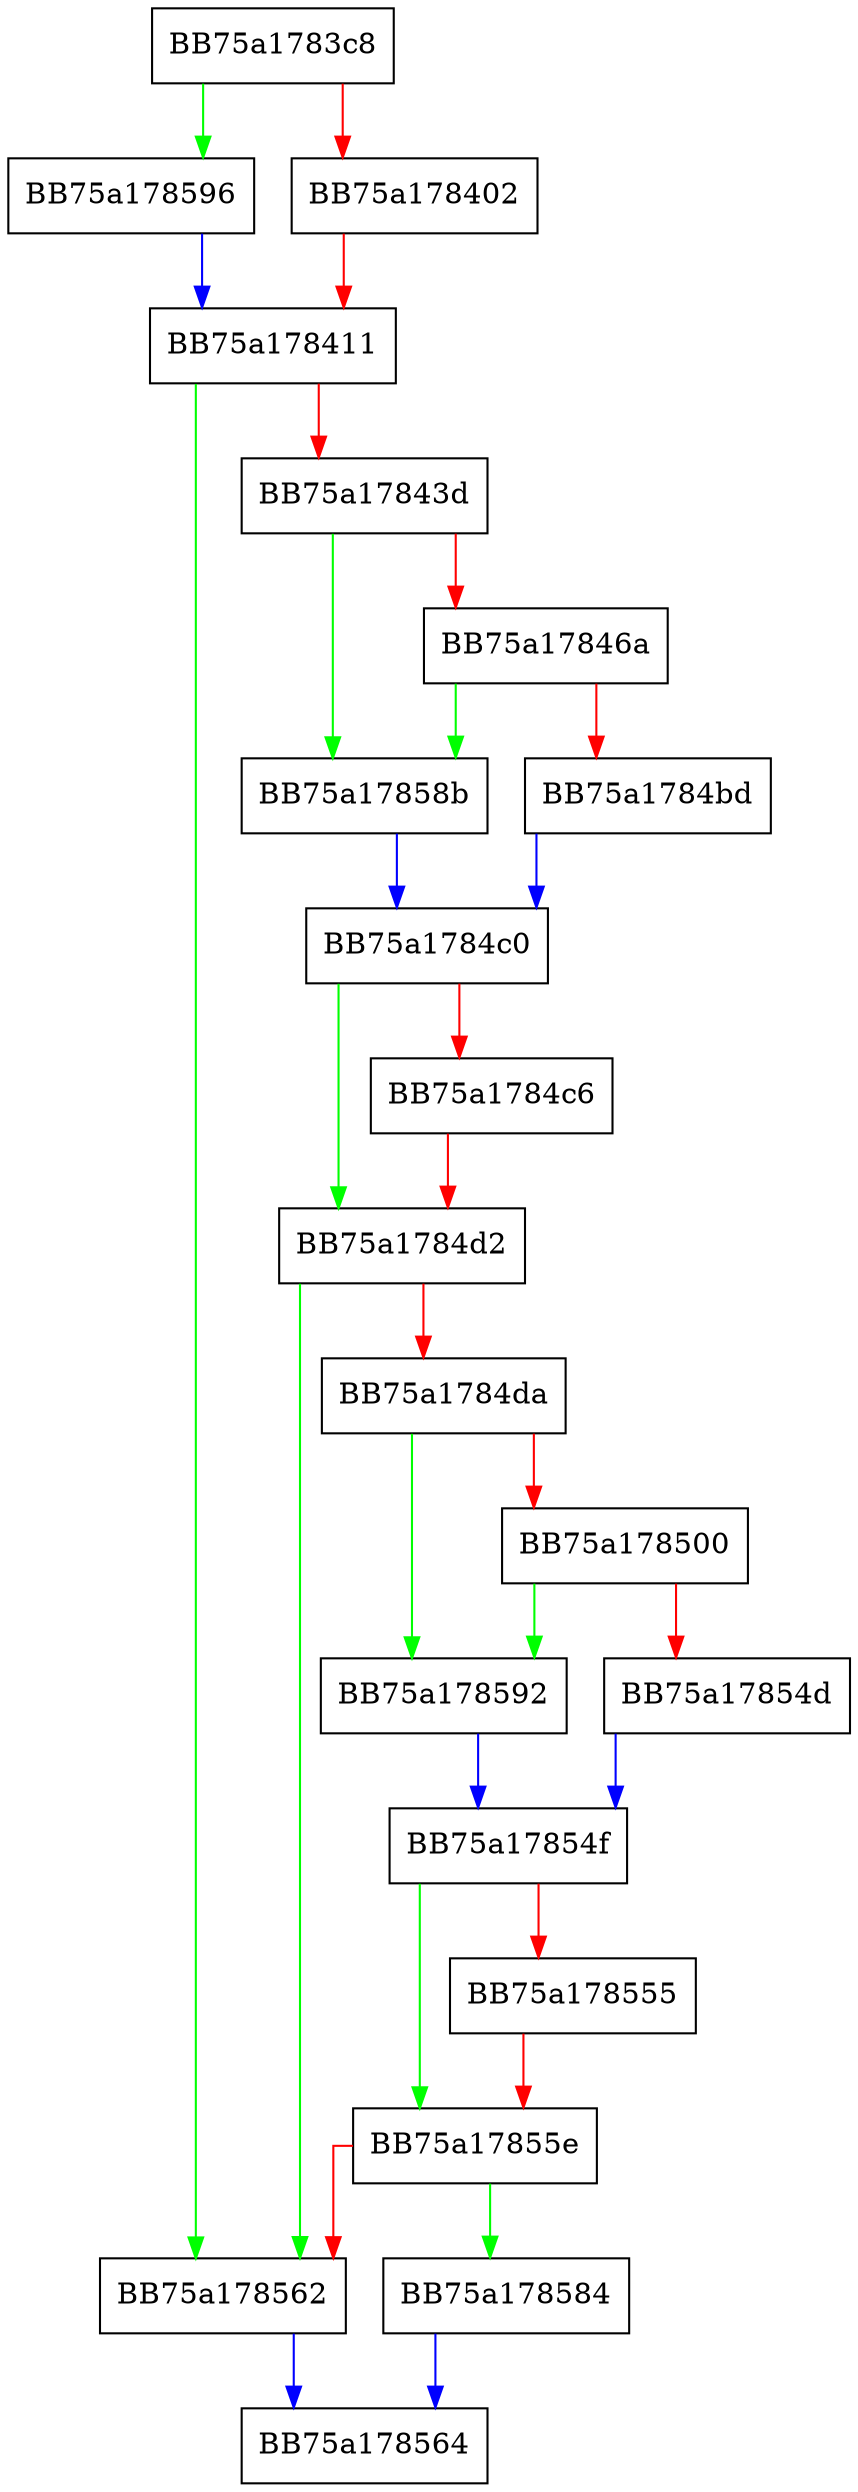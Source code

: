 digraph createDocumentObject {
  node [shape="box"];
  graph [splines=ortho];
  BB75a1783c8 -> BB75a178596 [color="green"];
  BB75a1783c8 -> BB75a178402 [color="red"];
  BB75a178402 -> BB75a178411 [color="red"];
  BB75a178411 -> BB75a178562 [color="green"];
  BB75a178411 -> BB75a17843d [color="red"];
  BB75a17843d -> BB75a17858b [color="green"];
  BB75a17843d -> BB75a17846a [color="red"];
  BB75a17846a -> BB75a17858b [color="green"];
  BB75a17846a -> BB75a1784bd [color="red"];
  BB75a1784bd -> BB75a1784c0 [color="blue"];
  BB75a1784c0 -> BB75a1784d2 [color="green"];
  BB75a1784c0 -> BB75a1784c6 [color="red"];
  BB75a1784c6 -> BB75a1784d2 [color="red"];
  BB75a1784d2 -> BB75a178562 [color="green"];
  BB75a1784d2 -> BB75a1784da [color="red"];
  BB75a1784da -> BB75a178592 [color="green"];
  BB75a1784da -> BB75a178500 [color="red"];
  BB75a178500 -> BB75a178592 [color="green"];
  BB75a178500 -> BB75a17854d [color="red"];
  BB75a17854d -> BB75a17854f [color="blue"];
  BB75a17854f -> BB75a17855e [color="green"];
  BB75a17854f -> BB75a178555 [color="red"];
  BB75a178555 -> BB75a17855e [color="red"];
  BB75a17855e -> BB75a178584 [color="green"];
  BB75a17855e -> BB75a178562 [color="red"];
  BB75a178562 -> BB75a178564 [color="blue"];
  BB75a178584 -> BB75a178564 [color="blue"];
  BB75a17858b -> BB75a1784c0 [color="blue"];
  BB75a178592 -> BB75a17854f [color="blue"];
  BB75a178596 -> BB75a178411 [color="blue"];
}